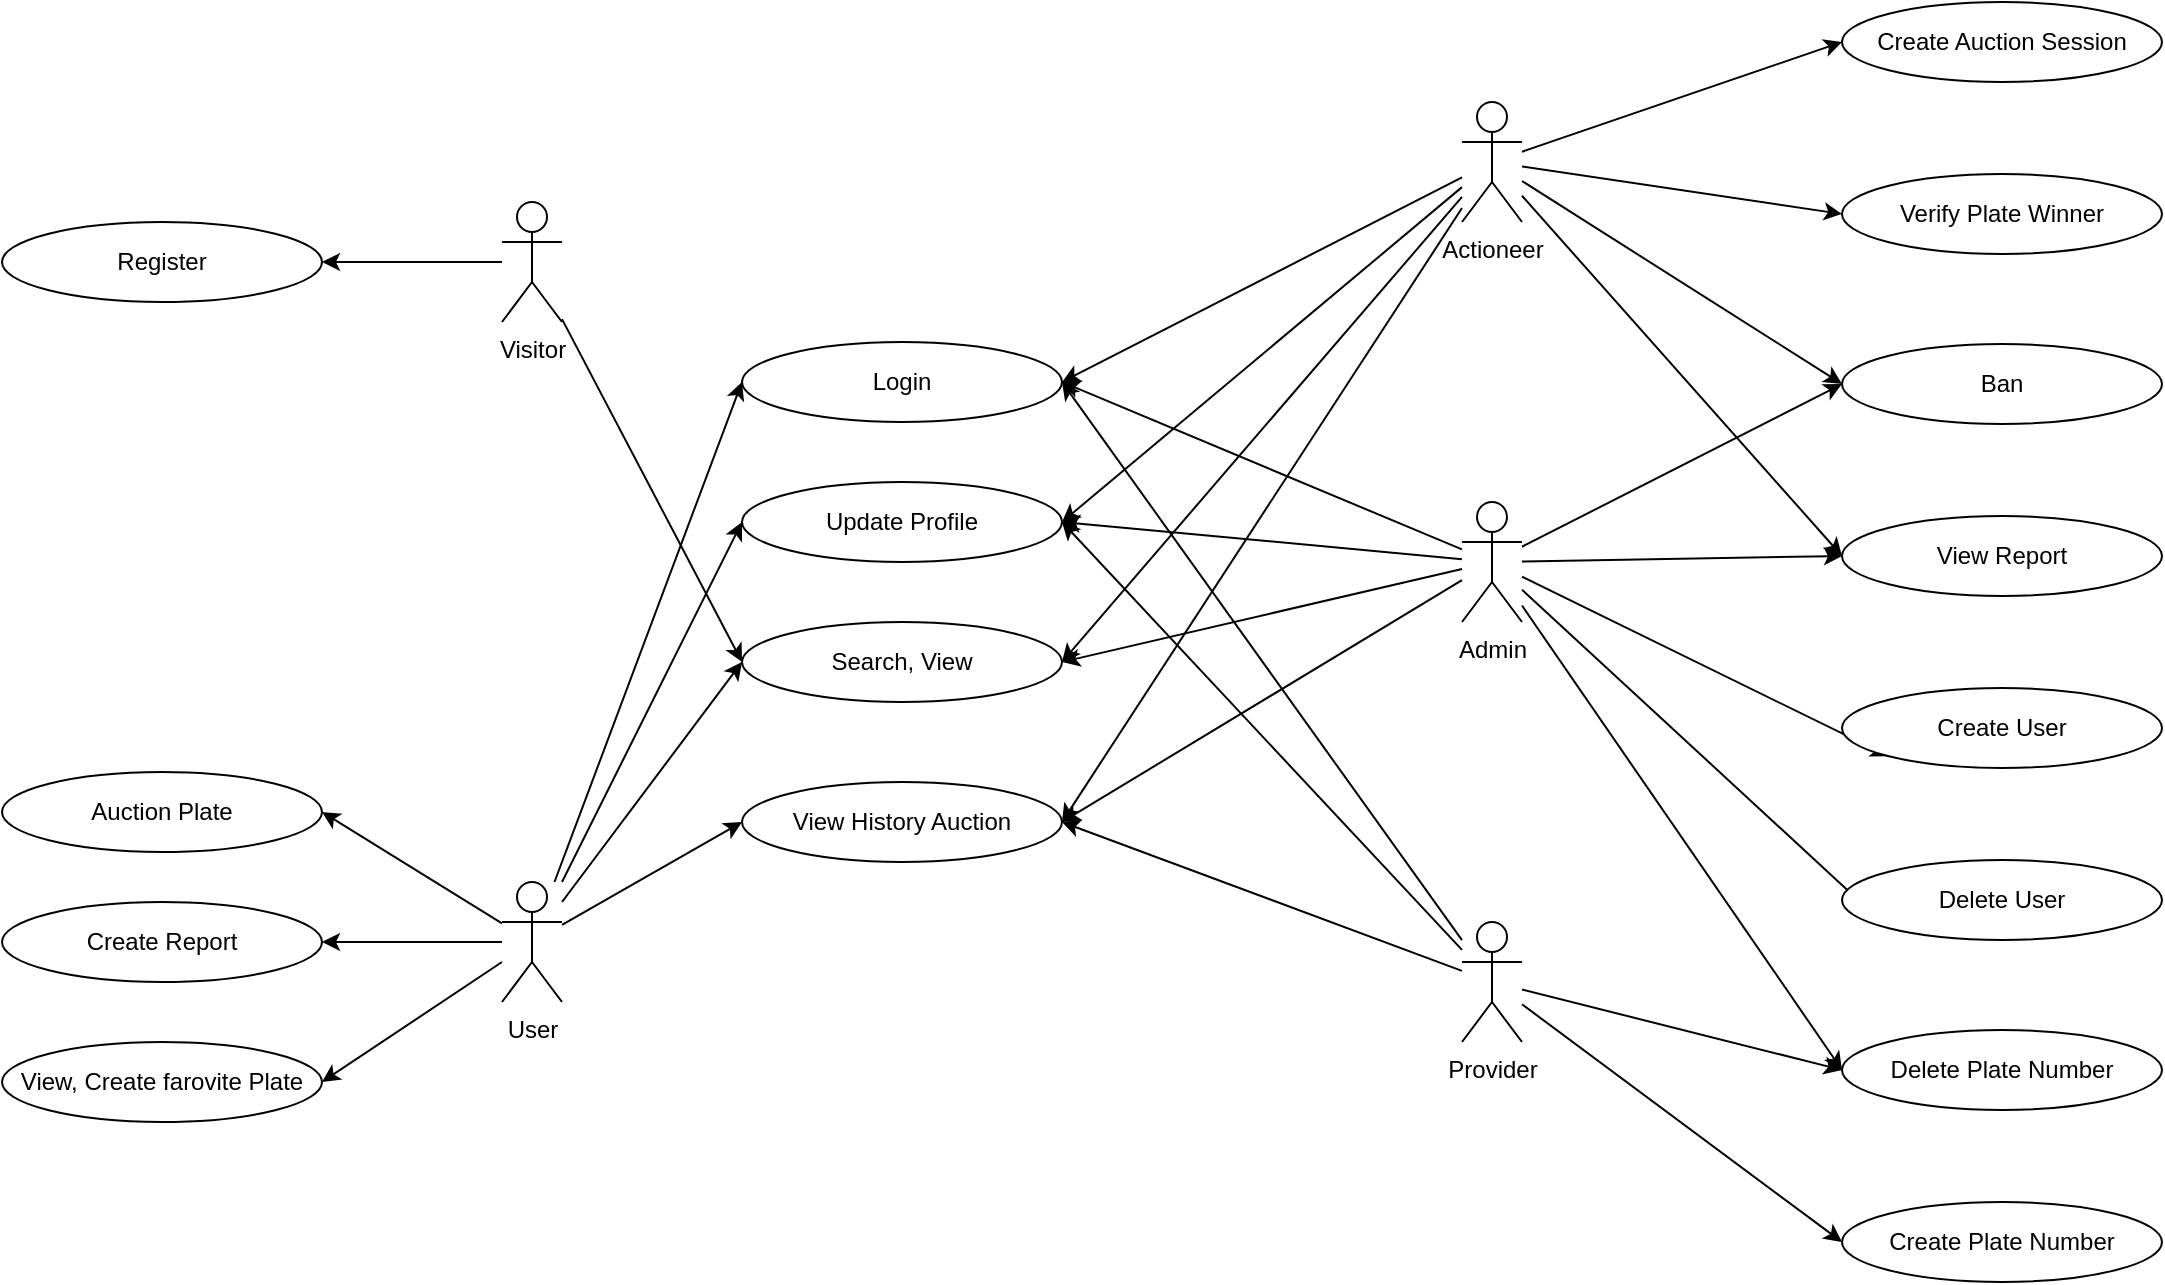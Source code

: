 <mxfile version="24.1.0" type="device">
  <diagram name="Trang-1" id="4YS4ib3wu85t6HKPTVTj">
    <mxGraphModel dx="1687" dy="962" grid="1" gridSize="10" guides="1" tooltips="1" connect="1" arrows="1" fold="1" page="1" pageScale="1" pageWidth="1169" pageHeight="827" math="0" shadow="0">
      <root>
        <mxCell id="0" />
        <mxCell id="1" parent="0" />
        <mxCell id="1361Dphlhk_ng76-g8SD-27" style="rounded=0;orthogonalLoop=1;jettySize=auto;html=1;entryX=1;entryY=0.5;entryDx=0;entryDy=0;" edge="1" parent="1" source="1361Dphlhk_ng76-g8SD-1" target="1361Dphlhk_ng76-g8SD-7">
          <mxGeometry relative="1" as="geometry" />
        </mxCell>
        <mxCell id="1361Dphlhk_ng76-g8SD-28" style="rounded=0;orthogonalLoop=1;jettySize=auto;html=1;entryX=0;entryY=0.5;entryDx=0;entryDy=0;" edge="1" parent="1" source="1361Dphlhk_ng76-g8SD-1" target="1361Dphlhk_ng76-g8SD-10">
          <mxGeometry relative="1" as="geometry" />
        </mxCell>
        <mxCell id="1361Dphlhk_ng76-g8SD-1" value="Visitor" style="shape=umlActor;verticalLabelPosition=bottom;verticalAlign=top;html=1;outlineConnect=0;" vertex="1" parent="1">
          <mxGeometry x="250" y="240" width="30" height="60" as="geometry" />
        </mxCell>
        <mxCell id="1361Dphlhk_ng76-g8SD-30" style="rounded=0;orthogonalLoop=1;jettySize=auto;html=1;entryX=0;entryY=0.5;entryDx=0;entryDy=0;" edge="1" parent="1" source="1361Dphlhk_ng76-g8SD-2" target="1361Dphlhk_ng76-g8SD-9">
          <mxGeometry relative="1" as="geometry" />
        </mxCell>
        <mxCell id="1361Dphlhk_ng76-g8SD-34" style="rounded=0;orthogonalLoop=1;jettySize=auto;html=1;entryX=0;entryY=0.5;entryDx=0;entryDy=0;" edge="1" parent="1" source="1361Dphlhk_ng76-g8SD-2" target="1361Dphlhk_ng76-g8SD-10">
          <mxGeometry relative="1" as="geometry" />
        </mxCell>
        <mxCell id="1361Dphlhk_ng76-g8SD-35" style="rounded=0;orthogonalLoop=1;jettySize=auto;html=1;entryX=1;entryY=0.5;entryDx=0;entryDy=0;" edge="1" parent="1" source="1361Dphlhk_ng76-g8SD-2" target="1361Dphlhk_ng76-g8SD-15">
          <mxGeometry relative="1" as="geometry" />
        </mxCell>
        <mxCell id="1361Dphlhk_ng76-g8SD-37" style="rounded=0;orthogonalLoop=1;jettySize=auto;html=1;entryX=0;entryY=0.5;entryDx=0;entryDy=0;" edge="1" parent="1" source="1361Dphlhk_ng76-g8SD-2" target="1361Dphlhk_ng76-g8SD-21">
          <mxGeometry relative="1" as="geometry" />
        </mxCell>
        <mxCell id="1361Dphlhk_ng76-g8SD-38" style="rounded=0;orthogonalLoop=1;jettySize=auto;html=1;entryX=1;entryY=0.5;entryDx=0;entryDy=0;" edge="1" parent="1" source="1361Dphlhk_ng76-g8SD-2" target="1361Dphlhk_ng76-g8SD-22">
          <mxGeometry relative="1" as="geometry" />
        </mxCell>
        <mxCell id="1361Dphlhk_ng76-g8SD-45" style="rounded=0;orthogonalLoop=1;jettySize=auto;html=1;entryX=1;entryY=0.5;entryDx=0;entryDy=0;" edge="1" parent="1" source="1361Dphlhk_ng76-g8SD-2" target="1361Dphlhk_ng76-g8SD-19">
          <mxGeometry relative="1" as="geometry" />
        </mxCell>
        <mxCell id="1361Dphlhk_ng76-g8SD-2" value="User" style="shape=umlActor;verticalLabelPosition=bottom;verticalAlign=top;html=1;outlineConnect=0;" vertex="1" parent="1">
          <mxGeometry x="250" y="580" width="30" height="60" as="geometry" />
        </mxCell>
        <mxCell id="1361Dphlhk_ng76-g8SD-39" style="rounded=0;orthogonalLoop=1;jettySize=auto;html=1;entryX=1;entryY=0.5;entryDx=0;entryDy=0;" edge="1" parent="1" source="1361Dphlhk_ng76-g8SD-3" target="1361Dphlhk_ng76-g8SD-6">
          <mxGeometry relative="1" as="geometry" />
        </mxCell>
        <mxCell id="1361Dphlhk_ng76-g8SD-40" style="rounded=0;orthogonalLoop=1;jettySize=auto;html=1;entryX=1;entryY=0.5;entryDx=0;entryDy=0;" edge="1" parent="1" source="1361Dphlhk_ng76-g8SD-3" target="1361Dphlhk_ng76-g8SD-9">
          <mxGeometry relative="1" as="geometry" />
        </mxCell>
        <mxCell id="1361Dphlhk_ng76-g8SD-41" style="rounded=0;orthogonalLoop=1;jettySize=auto;html=1;entryX=1;entryY=0.5;entryDx=0;entryDy=0;" edge="1" parent="1" source="1361Dphlhk_ng76-g8SD-3" target="1361Dphlhk_ng76-g8SD-10">
          <mxGeometry relative="1" as="geometry" />
        </mxCell>
        <mxCell id="1361Dphlhk_ng76-g8SD-42" style="rounded=0;orthogonalLoop=1;jettySize=auto;html=1;entryX=1;entryY=0.5;entryDx=0;entryDy=0;" edge="1" parent="1" source="1361Dphlhk_ng76-g8SD-3" target="1361Dphlhk_ng76-g8SD-21">
          <mxGeometry relative="1" as="geometry" />
        </mxCell>
        <mxCell id="1361Dphlhk_ng76-g8SD-43" style="rounded=0;orthogonalLoop=1;jettySize=auto;html=1;entryX=0;entryY=0.5;entryDx=0;entryDy=0;" edge="1" parent="1" source="1361Dphlhk_ng76-g8SD-3" target="1361Dphlhk_ng76-g8SD-16">
          <mxGeometry relative="1" as="geometry" />
        </mxCell>
        <mxCell id="1361Dphlhk_ng76-g8SD-44" style="rounded=0;orthogonalLoop=1;jettySize=auto;html=1;entryX=0;entryY=0.5;entryDx=0;entryDy=0;" edge="1" parent="1" source="1361Dphlhk_ng76-g8SD-3" target="1361Dphlhk_ng76-g8SD-17">
          <mxGeometry relative="1" as="geometry" />
        </mxCell>
        <mxCell id="1361Dphlhk_ng76-g8SD-46" style="rounded=0;orthogonalLoop=1;jettySize=auto;html=1;entryX=0;entryY=0.5;entryDx=0;entryDy=0;" edge="1" parent="1" source="1361Dphlhk_ng76-g8SD-3" target="1361Dphlhk_ng76-g8SD-18">
          <mxGeometry relative="1" as="geometry" />
        </mxCell>
        <mxCell id="1361Dphlhk_ng76-g8SD-47" style="rounded=0;orthogonalLoop=1;jettySize=auto;html=1;entryX=0;entryY=0.5;entryDx=0;entryDy=0;" edge="1" parent="1" source="1361Dphlhk_ng76-g8SD-3" target="1361Dphlhk_ng76-g8SD-20">
          <mxGeometry relative="1" as="geometry" />
        </mxCell>
        <mxCell id="1361Dphlhk_ng76-g8SD-3" value="Actioneer" style="shape=umlActor;verticalLabelPosition=bottom;verticalAlign=top;html=1;outlineConnect=0;" vertex="1" parent="1">
          <mxGeometry x="730" y="190" width="30" height="60" as="geometry" />
        </mxCell>
        <mxCell id="1361Dphlhk_ng76-g8SD-48" style="rounded=0;orthogonalLoop=1;jettySize=auto;html=1;entryX=1;entryY=0.5;entryDx=0;entryDy=0;" edge="1" parent="1" source="1361Dphlhk_ng76-g8SD-4" target="1361Dphlhk_ng76-g8SD-6">
          <mxGeometry relative="1" as="geometry" />
        </mxCell>
        <mxCell id="1361Dphlhk_ng76-g8SD-49" style="rounded=0;orthogonalLoop=1;jettySize=auto;html=1;entryX=1;entryY=0.5;entryDx=0;entryDy=0;" edge="1" parent="1" source="1361Dphlhk_ng76-g8SD-4" target="1361Dphlhk_ng76-g8SD-9">
          <mxGeometry relative="1" as="geometry" />
        </mxCell>
        <mxCell id="1361Dphlhk_ng76-g8SD-50" style="rounded=0;orthogonalLoop=1;jettySize=auto;html=1;entryX=1;entryY=0.5;entryDx=0;entryDy=0;" edge="1" parent="1" source="1361Dphlhk_ng76-g8SD-4" target="1361Dphlhk_ng76-g8SD-10">
          <mxGeometry relative="1" as="geometry" />
        </mxCell>
        <mxCell id="1361Dphlhk_ng76-g8SD-52" style="rounded=0;orthogonalLoop=1;jettySize=auto;html=1;entryX=1;entryY=0.5;entryDx=0;entryDy=0;" edge="1" parent="1" source="1361Dphlhk_ng76-g8SD-4" target="1361Dphlhk_ng76-g8SD-21">
          <mxGeometry relative="1" as="geometry" />
        </mxCell>
        <mxCell id="1361Dphlhk_ng76-g8SD-53" style="rounded=0;orthogonalLoop=1;jettySize=auto;html=1;entryX=0;entryY=0.5;entryDx=0;entryDy=0;" edge="1" parent="1" source="1361Dphlhk_ng76-g8SD-4" target="1361Dphlhk_ng76-g8SD-18">
          <mxGeometry relative="1" as="geometry" />
        </mxCell>
        <mxCell id="1361Dphlhk_ng76-g8SD-54" style="rounded=0;orthogonalLoop=1;jettySize=auto;html=1;entryX=0;entryY=0.5;entryDx=0;entryDy=0;" edge="1" parent="1" source="1361Dphlhk_ng76-g8SD-4" target="1361Dphlhk_ng76-g8SD-20">
          <mxGeometry relative="1" as="geometry" />
        </mxCell>
        <mxCell id="1361Dphlhk_ng76-g8SD-55" style="rounded=0;orthogonalLoop=1;jettySize=auto;html=1;entryX=0;entryY=1;entryDx=0;entryDy=0;" edge="1" parent="1" source="1361Dphlhk_ng76-g8SD-4" target="1361Dphlhk_ng76-g8SD-11">
          <mxGeometry relative="1" as="geometry">
            <mxPoint x="1420" y="550" as="targetPoint" />
          </mxGeometry>
        </mxCell>
        <mxCell id="1361Dphlhk_ng76-g8SD-56" style="rounded=0;orthogonalLoop=1;jettySize=auto;html=1;entryX=0;entryY=1;entryDx=0;entryDy=0;" edge="1" parent="1" source="1361Dphlhk_ng76-g8SD-4" target="1361Dphlhk_ng76-g8SD-12">
          <mxGeometry relative="1" as="geometry" />
        </mxCell>
        <mxCell id="1361Dphlhk_ng76-g8SD-63" style="rounded=0;orthogonalLoop=1;jettySize=auto;html=1;entryX=0;entryY=0.5;entryDx=0;entryDy=0;" edge="1" parent="1" source="1361Dphlhk_ng76-g8SD-4" target="1361Dphlhk_ng76-g8SD-14">
          <mxGeometry relative="1" as="geometry" />
        </mxCell>
        <mxCell id="1361Dphlhk_ng76-g8SD-4" value="Admin" style="shape=umlActor;verticalLabelPosition=bottom;verticalAlign=top;html=1;outlineConnect=0;" vertex="1" parent="1">
          <mxGeometry x="730" y="390" width="30" height="60" as="geometry" />
        </mxCell>
        <mxCell id="1361Dphlhk_ng76-g8SD-57" style="rounded=0;orthogonalLoop=1;jettySize=auto;html=1;entryX=1;entryY=0.5;entryDx=0;entryDy=0;" edge="1" parent="1" source="1361Dphlhk_ng76-g8SD-5" target="1361Dphlhk_ng76-g8SD-6">
          <mxGeometry relative="1" as="geometry" />
        </mxCell>
        <mxCell id="1361Dphlhk_ng76-g8SD-59" style="rounded=0;orthogonalLoop=1;jettySize=auto;html=1;entryX=1;entryY=0.5;entryDx=0;entryDy=0;" edge="1" parent="1" source="1361Dphlhk_ng76-g8SD-5" target="1361Dphlhk_ng76-g8SD-9">
          <mxGeometry relative="1" as="geometry" />
        </mxCell>
        <mxCell id="1361Dphlhk_ng76-g8SD-60" style="rounded=0;orthogonalLoop=1;jettySize=auto;html=1;entryX=1;entryY=0.5;entryDx=0;entryDy=0;" edge="1" parent="1" source="1361Dphlhk_ng76-g8SD-5" target="1361Dphlhk_ng76-g8SD-21">
          <mxGeometry relative="1" as="geometry" />
        </mxCell>
        <mxCell id="1361Dphlhk_ng76-g8SD-61" style="rounded=0;orthogonalLoop=1;jettySize=auto;html=1;entryX=0;entryY=0.5;entryDx=0;entryDy=0;" edge="1" parent="1" source="1361Dphlhk_ng76-g8SD-5" target="1361Dphlhk_ng76-g8SD-13">
          <mxGeometry relative="1" as="geometry" />
        </mxCell>
        <mxCell id="1361Dphlhk_ng76-g8SD-62" style="rounded=0;orthogonalLoop=1;jettySize=auto;html=1;entryX=0;entryY=0.5;entryDx=0;entryDy=0;" edge="1" parent="1" source="1361Dphlhk_ng76-g8SD-5" target="1361Dphlhk_ng76-g8SD-14">
          <mxGeometry relative="1" as="geometry" />
        </mxCell>
        <mxCell id="1361Dphlhk_ng76-g8SD-5" value="Provider&lt;div&gt;&lt;br&gt;&lt;/div&gt;" style="shape=umlActor;verticalLabelPosition=bottom;verticalAlign=top;html=1;outlineConnect=0;" vertex="1" parent="1">
          <mxGeometry x="730" y="600" width="30" height="60" as="geometry" />
        </mxCell>
        <mxCell id="1361Dphlhk_ng76-g8SD-6" value="Login" style="ellipse;whiteSpace=wrap;html=1;" vertex="1" parent="1">
          <mxGeometry x="370" y="310" width="160" height="40" as="geometry" />
        </mxCell>
        <mxCell id="1361Dphlhk_ng76-g8SD-7" value="Register" style="ellipse;whiteSpace=wrap;html=1;" vertex="1" parent="1">
          <mxGeometry y="250" width="160" height="40" as="geometry" />
        </mxCell>
        <mxCell id="1361Dphlhk_ng76-g8SD-9" value="Update Profile" style="ellipse;whiteSpace=wrap;html=1;" vertex="1" parent="1">
          <mxGeometry x="370" y="380" width="160" height="40" as="geometry" />
        </mxCell>
        <mxCell id="1361Dphlhk_ng76-g8SD-10" value="Search, View" style="ellipse;whiteSpace=wrap;html=1;" vertex="1" parent="1">
          <mxGeometry x="370" y="450" width="160" height="40" as="geometry" />
        </mxCell>
        <mxCell id="1361Dphlhk_ng76-g8SD-11" value="Delete User" style="ellipse;whiteSpace=wrap;html=1;" vertex="1" parent="1">
          <mxGeometry x="920" y="569" width="160" height="40" as="geometry" />
        </mxCell>
        <mxCell id="1361Dphlhk_ng76-g8SD-12" value="Create User" style="ellipse;whiteSpace=wrap;html=1;" vertex="1" parent="1">
          <mxGeometry x="920" y="483" width="160" height="40" as="geometry" />
        </mxCell>
        <mxCell id="1361Dphlhk_ng76-g8SD-13" value="Create Plate Number" style="ellipse;whiteSpace=wrap;html=1;" vertex="1" parent="1">
          <mxGeometry x="920" y="740" width="160" height="40" as="geometry" />
        </mxCell>
        <mxCell id="1361Dphlhk_ng76-g8SD-14" value="Delete Plate Number" style="ellipse;whiteSpace=wrap;html=1;" vertex="1" parent="1">
          <mxGeometry x="920" y="654" width="160" height="40" as="geometry" />
        </mxCell>
        <mxCell id="1361Dphlhk_ng76-g8SD-15" value="Auction Plate" style="ellipse;whiteSpace=wrap;html=1;" vertex="1" parent="1">
          <mxGeometry y="525" width="160" height="40" as="geometry" />
        </mxCell>
        <mxCell id="1361Dphlhk_ng76-g8SD-16" value="Verify Plate Winner" style="ellipse;whiteSpace=wrap;html=1;" vertex="1" parent="1">
          <mxGeometry x="920" y="226" width="160" height="40" as="geometry" />
        </mxCell>
        <mxCell id="1361Dphlhk_ng76-g8SD-17" value="Create Auction Session" style="ellipse;whiteSpace=wrap;html=1;" vertex="1" parent="1">
          <mxGeometry x="920" y="140" width="160" height="40" as="geometry" />
        </mxCell>
        <mxCell id="1361Dphlhk_ng76-g8SD-18" value="View Report" style="ellipse;whiteSpace=wrap;html=1;" vertex="1" parent="1">
          <mxGeometry x="920" y="397" width="160" height="40" as="geometry" />
        </mxCell>
        <mxCell id="1361Dphlhk_ng76-g8SD-19" value="Create Report" style="ellipse;whiteSpace=wrap;html=1;" vertex="1" parent="1">
          <mxGeometry y="590" width="160" height="40" as="geometry" />
        </mxCell>
        <mxCell id="1361Dphlhk_ng76-g8SD-20" value="Ban" style="ellipse;whiteSpace=wrap;html=1;" vertex="1" parent="1">
          <mxGeometry x="920" y="311" width="160" height="40" as="geometry" />
        </mxCell>
        <mxCell id="1361Dphlhk_ng76-g8SD-21" value="View History Auction" style="ellipse;whiteSpace=wrap;html=1;" vertex="1" parent="1">
          <mxGeometry x="370" y="530" width="160" height="40" as="geometry" />
        </mxCell>
        <mxCell id="1361Dphlhk_ng76-g8SD-22" value="View, Create farovite Plate" style="ellipse;whiteSpace=wrap;html=1;" vertex="1" parent="1">
          <mxGeometry y="660" width="160" height="40" as="geometry" />
        </mxCell>
        <mxCell id="1361Dphlhk_ng76-g8SD-29" style="rounded=0;orthogonalLoop=1;jettySize=auto;html=1;entryX=0;entryY=0.5;entryDx=0;entryDy=0;" edge="1" parent="1" source="1361Dphlhk_ng76-g8SD-2" target="1361Dphlhk_ng76-g8SD-6">
          <mxGeometry relative="1" as="geometry" />
        </mxCell>
      </root>
    </mxGraphModel>
  </diagram>
</mxfile>
